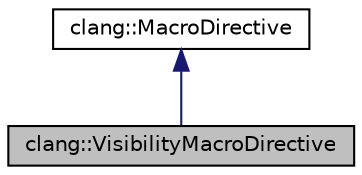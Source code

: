 digraph "clang::VisibilityMacroDirective"
{
 // LATEX_PDF_SIZE
  bgcolor="transparent";
  edge [fontname="Helvetica",fontsize="10",labelfontname="Helvetica",labelfontsize="10"];
  node [fontname="Helvetica",fontsize="10",shape=record];
  Node1 [label="clang::VisibilityMacroDirective",height=0.2,width=0.4,color="black", fillcolor="grey75", style="filled", fontcolor="black",tooltip="A directive for setting the module visibility of a macro."];
  Node2 -> Node1 [dir="back",color="midnightblue",fontsize="10",style="solid",fontname="Helvetica"];
  Node2 [label="clang::MacroDirective",height=0.2,width=0.4,color="black",URL="$classclang_1_1MacroDirective.html",tooltip="Encapsulates changes to the \"macros namespace\" (the location where the macro name became active,..."];
}
